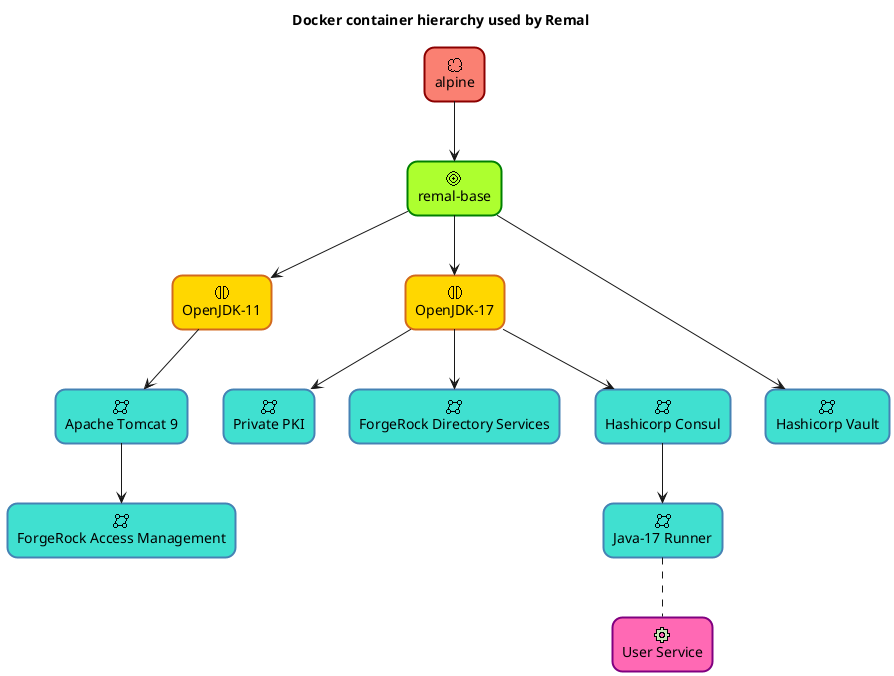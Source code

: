 ' ******************************************************************************
' UML PlantUML diagram that shows the Remal Docker container hierarchy.
'
' Since : Jul, 2023
' Author: Arnold Somogyi <arnold.somogyi@gmail.com>
'
' Copyright (c) 2020-2024 Remal Software and Arnold Somogyi All rights reserved
' ******************************************************************************
@startuml

<style>
  .STYLE_EXTERNAL {
    RoundCorner 20
    LineThickness 2
    LineColor DarkRed
    BackgroundColor Salmon
  }
  .STYLE_BASE {
    RoundCorner 20
    LineThickness 2
    LineColor Green
    BackgroundColor GreenYellow
  }
  .STYLE_CORE {
    RoundCorner 20
    LineThickness 2
    LineColor Chocolate
    BackgroundColor Gold
  }
  .STYLE_INFRA {
    RoundCorner 20
    LineThickness 2
    LineColor SteelBlue
    BackgroundColor Turquoise
  }
  .STYLE_APP {
    RoundCorner 20
    LineThickness 2
    LineColor Purple
    BackgroundColor HotPink
  }
</style>

title **Docker container hierarchy used by Remal**

sprite $JAR_EXTERNAL jar:archimate/meaning
sprite $JAR_BASE     jar:archimate/goal
sprite $JAR_CORE     jar:archimate/interaction
sprite $JAR_INFRA    jar:archimate/network
sprite $JAR_APP      jar:archimate/physical-equipment

rectangle "alpine"                       as alpine      <<$JAR_EXTERNAL>> <<STYLE_EXTERNAL>>
rectangle "remal-base"                   as base        <<$JAR_BASE>>     <<STYLE_BASE>>
rectangle "OpenJDK-11"                   as java11      <<$JAR_CORE>>     <<STYLE_CORE>>
rectangle "OpenJDK-17"                   as java17      <<$JAR_CORE>>     <<STYLE_CORE>>
rectangle "Private PKI"                  as pki         <<$JAR_INFRA>>    <<STYLE_INFRA>>
rectangle "Apache Tomcat 9"              as tomcat9     <<$JAR_INFRA>>    <<STYLE_INFRA>>
rectangle "ForgeRock Directory Services" as ds          <<$JAR_INFRA>>    <<STYLE_INFRA>>
rectangle "ForgeRock Access Management"  as am          <<$JAR_INFRA>>    <<STYLE_INFRA>>
rectangle "Hashicorp Vault"              as vault       <<$JAR_INFRA>>    <<STYLE_INFRA>>
rectangle "Hashicorp Consul"             as consul      <<$JAR_INFRA>>    <<STYLE_INFRA>>
rectangle "Hashicorp Consul"             as consul      <<$JAR_INFRA>>    <<STYLE_INFRA>>
rectangle "Java-17 Runner"               as javaRunner  <<$JAR_INFRA>>    <<STYLE_INFRA>>
rectangle "User Service"                 as userService <<$JAR_APP>>      <<STYLE_APP>>

alpine     -->  base
base       -->  java11
base       -->  java17
java17     -->  pki
java11     -->  tomcat9
java17     -->  ds
tomcat9    -->  am
base       ---> vault
java17     -->  consul
consul     -->  javaRunner
javaRunner ..   userService

@enduml

